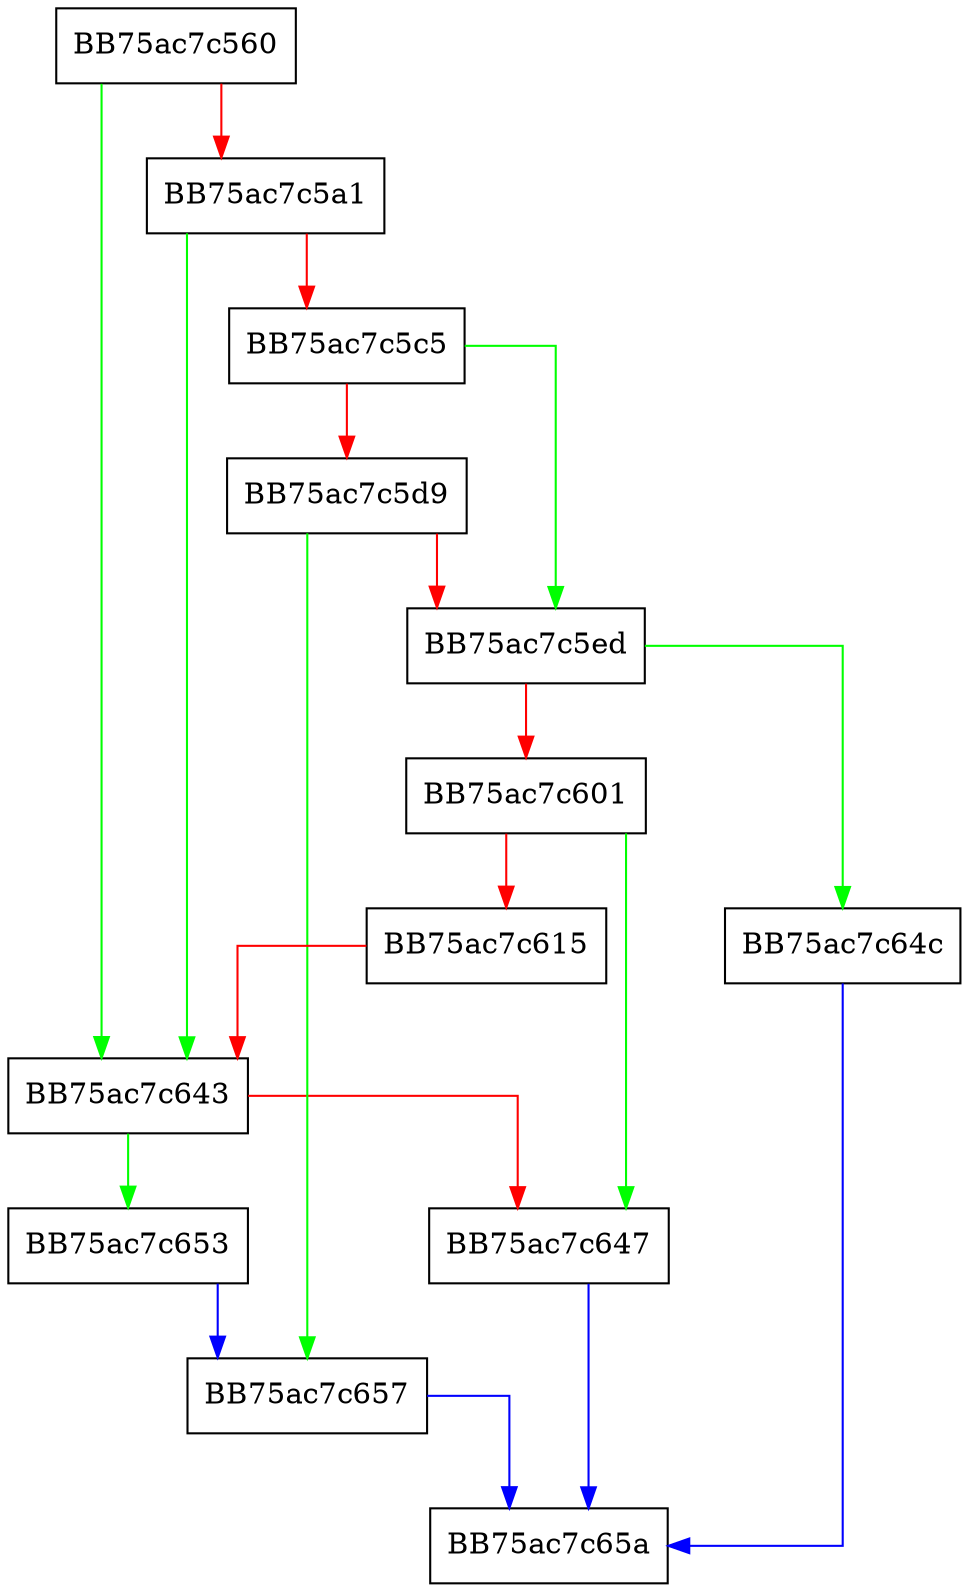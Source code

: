 digraph ActionComparator {
  node [shape="box"];
  graph [splines=ortho];
  BB75ac7c560 -> BB75ac7c643 [color="green"];
  BB75ac7c560 -> BB75ac7c5a1 [color="red"];
  BB75ac7c5a1 -> BB75ac7c643 [color="green"];
  BB75ac7c5a1 -> BB75ac7c5c5 [color="red"];
  BB75ac7c5c5 -> BB75ac7c5ed [color="green"];
  BB75ac7c5c5 -> BB75ac7c5d9 [color="red"];
  BB75ac7c5d9 -> BB75ac7c657 [color="green"];
  BB75ac7c5d9 -> BB75ac7c5ed [color="red"];
  BB75ac7c5ed -> BB75ac7c64c [color="green"];
  BB75ac7c5ed -> BB75ac7c601 [color="red"];
  BB75ac7c601 -> BB75ac7c647 [color="green"];
  BB75ac7c601 -> BB75ac7c615 [color="red"];
  BB75ac7c615 -> BB75ac7c643 [color="red"];
  BB75ac7c643 -> BB75ac7c653 [color="green"];
  BB75ac7c643 -> BB75ac7c647 [color="red"];
  BB75ac7c647 -> BB75ac7c65a [color="blue"];
  BB75ac7c64c -> BB75ac7c65a [color="blue"];
  BB75ac7c653 -> BB75ac7c657 [color="blue"];
  BB75ac7c657 -> BB75ac7c65a [color="blue"];
}